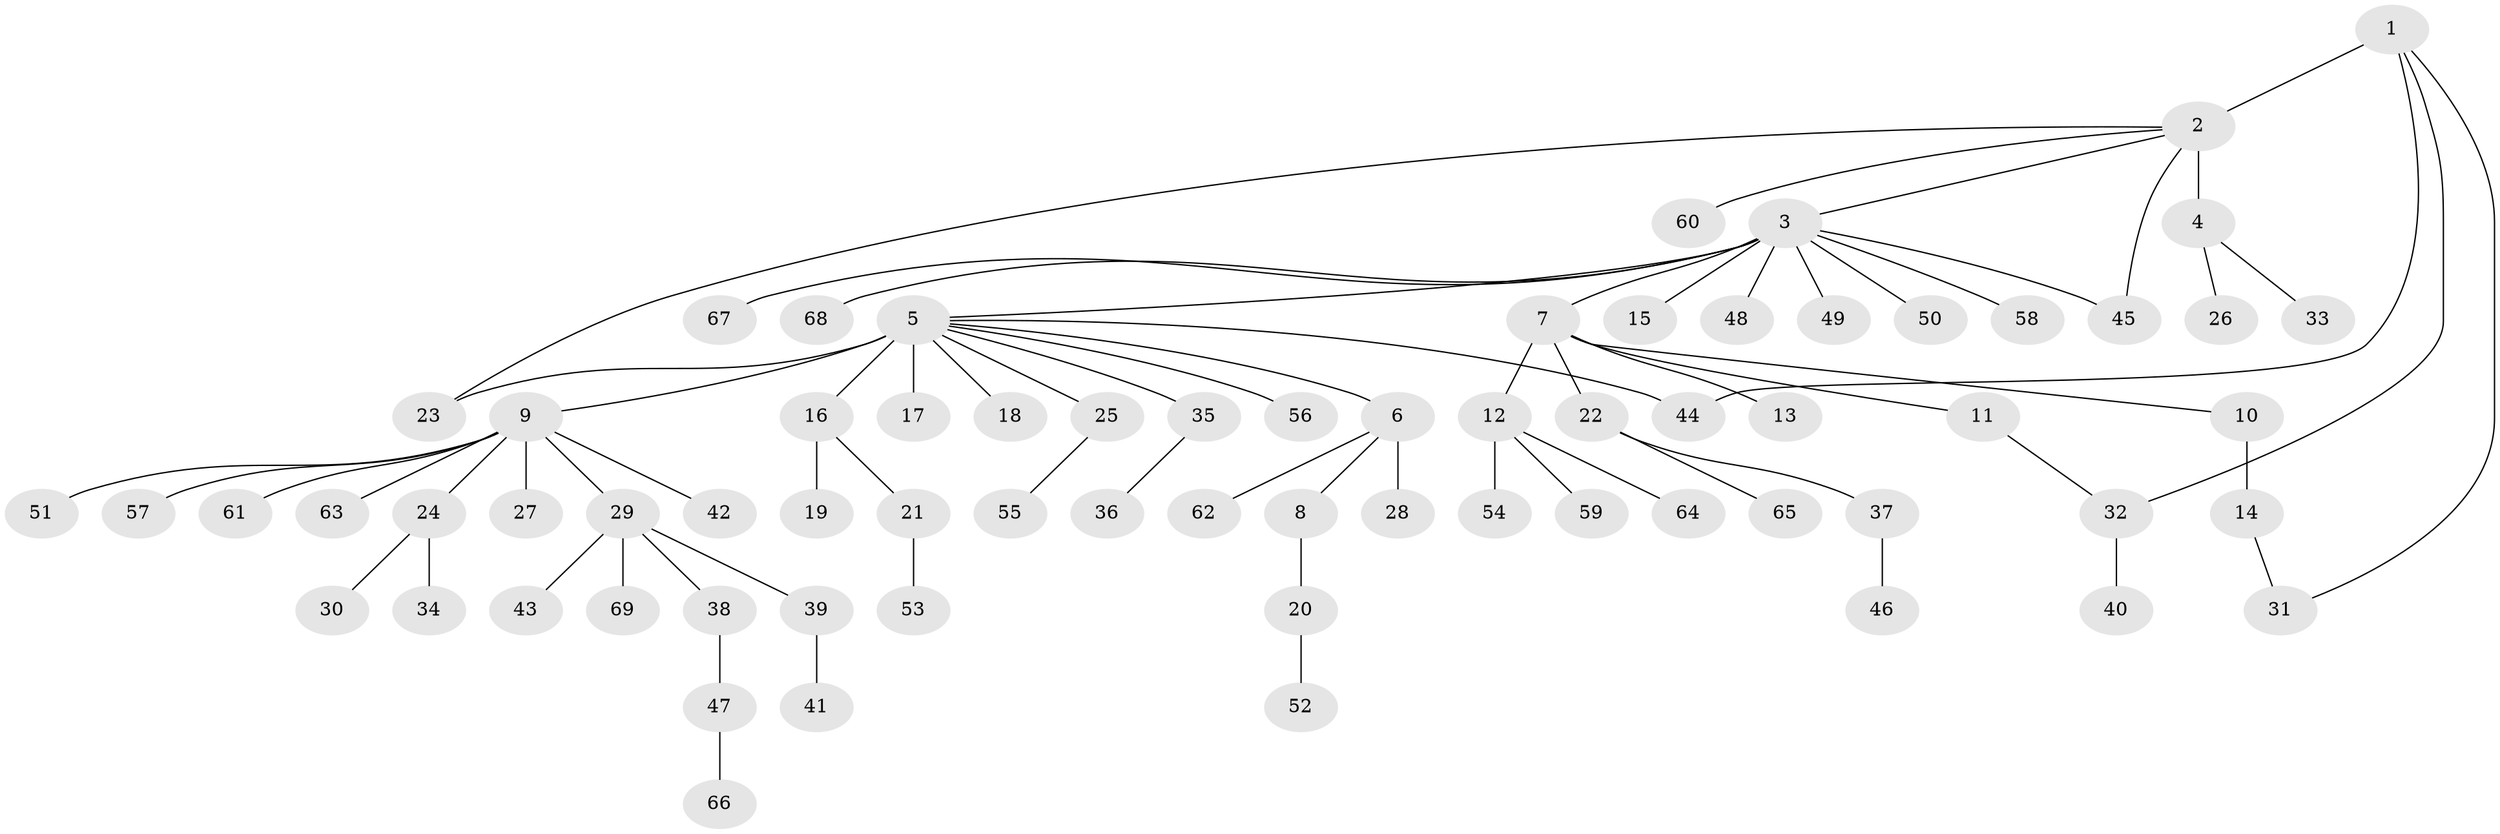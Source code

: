 // original degree distribution, {8: 0.0072992700729927005, 13: 0.0072992700729927005, 12: 0.0072992700729927005, 3: 0.06569343065693431, 19: 0.0072992700729927005, 5: 0.043795620437956206, 14: 0.0072992700729927005, 10: 0.0072992700729927005, 2: 0.11678832116788321, 1: 0.6934306569343066, 4: 0.029197080291970802, 6: 0.0072992700729927005}
// Generated by graph-tools (version 1.1) at 2025/35/03/09/25 02:35:34]
// undirected, 69 vertices, 73 edges
graph export_dot {
graph [start="1"]
  node [color=gray90,style=filled];
  1;
  2;
  3;
  4;
  5;
  6;
  7;
  8;
  9;
  10;
  11;
  12;
  13;
  14;
  15;
  16;
  17;
  18;
  19;
  20;
  21;
  22;
  23;
  24;
  25;
  26;
  27;
  28;
  29;
  30;
  31;
  32;
  33;
  34;
  35;
  36;
  37;
  38;
  39;
  40;
  41;
  42;
  43;
  44;
  45;
  46;
  47;
  48;
  49;
  50;
  51;
  52;
  53;
  54;
  55;
  56;
  57;
  58;
  59;
  60;
  61;
  62;
  63;
  64;
  65;
  66;
  67;
  68;
  69;
  1 -- 2 [weight=1.0];
  1 -- 31 [weight=1.0];
  1 -- 32 [weight=1.0];
  1 -- 44 [weight=4.0];
  2 -- 3 [weight=1.0];
  2 -- 4 [weight=7.0];
  2 -- 23 [weight=1.0];
  2 -- 45 [weight=1.0];
  2 -- 60 [weight=1.0];
  3 -- 5 [weight=1.0];
  3 -- 7 [weight=1.0];
  3 -- 15 [weight=1.0];
  3 -- 45 [weight=1.0];
  3 -- 48 [weight=1.0];
  3 -- 49 [weight=1.0];
  3 -- 50 [weight=1.0];
  3 -- 58 [weight=1.0];
  3 -- 67 [weight=1.0];
  3 -- 68 [weight=1.0];
  4 -- 26 [weight=1.0];
  4 -- 33 [weight=1.0];
  5 -- 6 [weight=1.0];
  5 -- 9 [weight=1.0];
  5 -- 16 [weight=1.0];
  5 -- 17 [weight=8.0];
  5 -- 18 [weight=1.0];
  5 -- 23 [weight=1.0];
  5 -- 25 [weight=1.0];
  5 -- 35 [weight=1.0];
  5 -- 44 [weight=1.0];
  5 -- 56 [weight=1.0];
  6 -- 8 [weight=1.0];
  6 -- 28 [weight=1.0];
  6 -- 62 [weight=1.0];
  7 -- 10 [weight=1.0];
  7 -- 11 [weight=1.0];
  7 -- 12 [weight=1.0];
  7 -- 13 [weight=8.0];
  7 -- 22 [weight=1.0];
  8 -- 20 [weight=1.0];
  9 -- 24 [weight=1.0];
  9 -- 27 [weight=1.0];
  9 -- 29 [weight=1.0];
  9 -- 42 [weight=1.0];
  9 -- 51 [weight=1.0];
  9 -- 57 [weight=1.0];
  9 -- 61 [weight=1.0];
  9 -- 63 [weight=1.0];
  10 -- 14 [weight=3.0];
  11 -- 32 [weight=1.0];
  12 -- 54 [weight=1.0];
  12 -- 59 [weight=1.0];
  12 -- 64 [weight=1.0];
  14 -- 31 [weight=1.0];
  16 -- 19 [weight=1.0];
  16 -- 21 [weight=1.0];
  20 -- 52 [weight=1.0];
  21 -- 53 [weight=1.0];
  22 -- 37 [weight=1.0];
  22 -- 65 [weight=1.0];
  24 -- 30 [weight=2.0];
  24 -- 34 [weight=1.0];
  25 -- 55 [weight=1.0];
  29 -- 38 [weight=1.0];
  29 -- 39 [weight=1.0];
  29 -- 43 [weight=1.0];
  29 -- 69 [weight=1.0];
  32 -- 40 [weight=2.0];
  35 -- 36 [weight=1.0];
  37 -- 46 [weight=2.0];
  38 -- 47 [weight=3.0];
  39 -- 41 [weight=2.0];
  47 -- 66 [weight=1.0];
}
